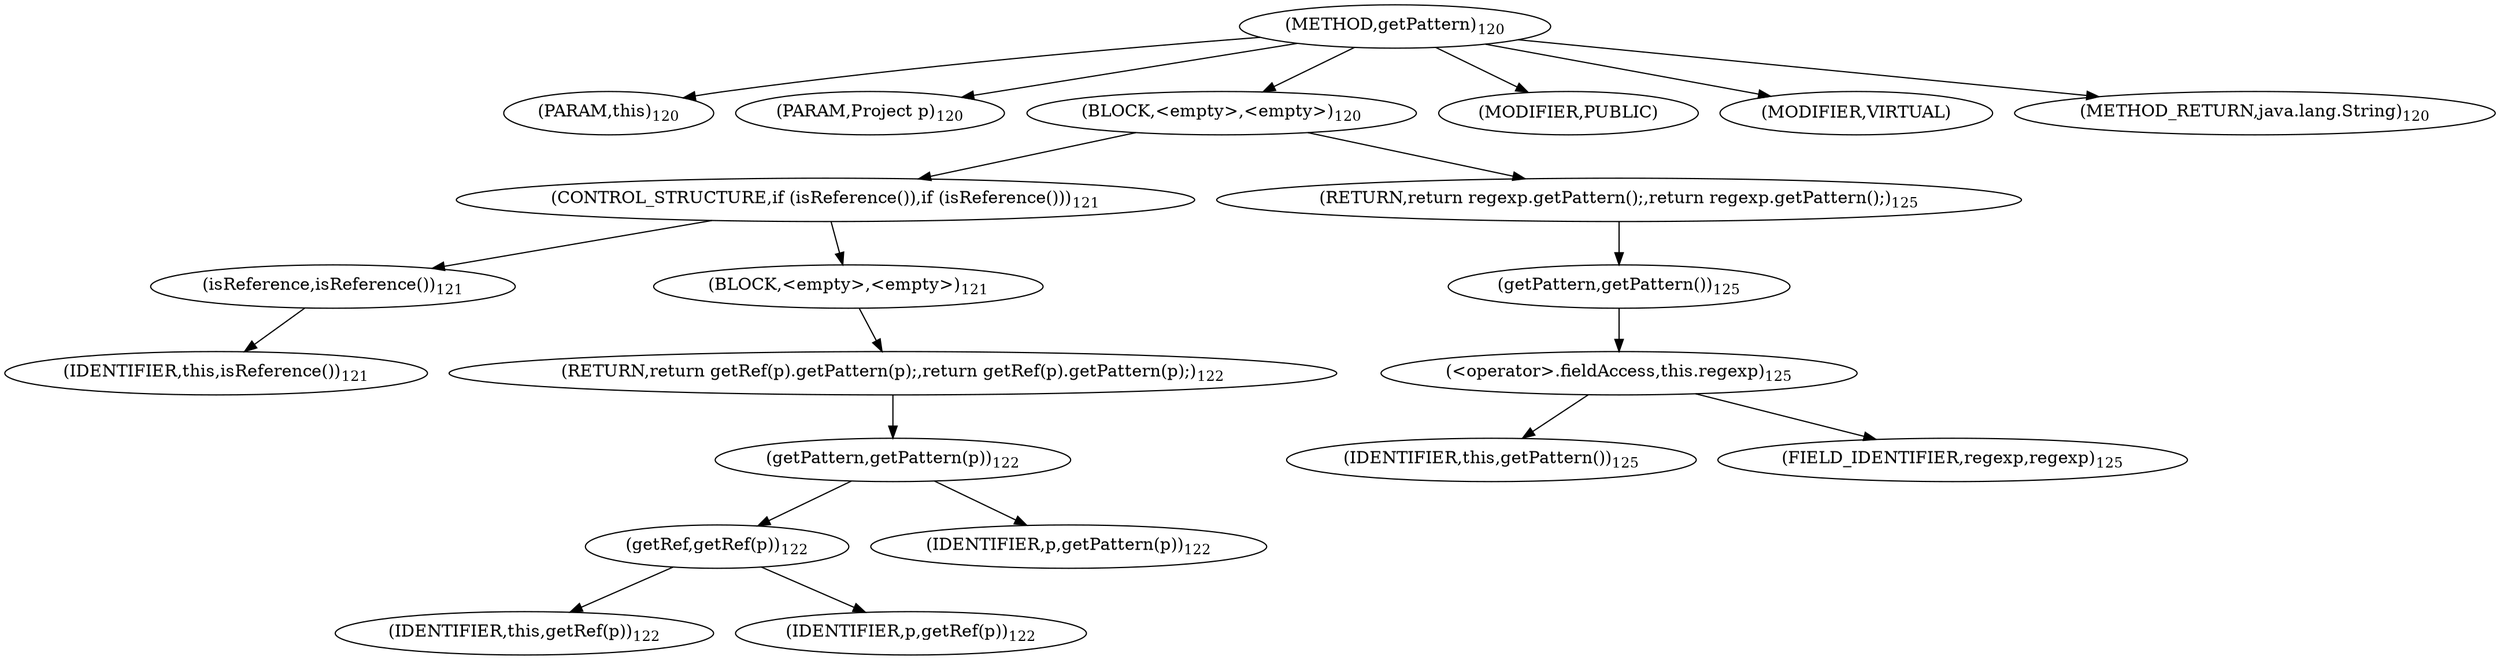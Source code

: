 digraph "getPattern" {  
"56" [label = <(METHOD,getPattern)<SUB>120</SUB>> ]
"10" [label = <(PARAM,this)<SUB>120</SUB>> ]
"57" [label = <(PARAM,Project p)<SUB>120</SUB>> ]
"58" [label = <(BLOCK,&lt;empty&gt;,&lt;empty&gt;)<SUB>120</SUB>> ]
"59" [label = <(CONTROL_STRUCTURE,if (isReference()),if (isReference()))<SUB>121</SUB>> ]
"60" [label = <(isReference,isReference())<SUB>121</SUB>> ]
"9" [label = <(IDENTIFIER,this,isReference())<SUB>121</SUB>> ]
"61" [label = <(BLOCK,&lt;empty&gt;,&lt;empty&gt;)<SUB>121</SUB>> ]
"62" [label = <(RETURN,return getRef(p).getPattern(p);,return getRef(p).getPattern(p);)<SUB>122</SUB>> ]
"63" [label = <(getPattern,getPattern(p))<SUB>122</SUB>> ]
"64" [label = <(getRef,getRef(p))<SUB>122</SUB>> ]
"11" [label = <(IDENTIFIER,this,getRef(p))<SUB>122</SUB>> ]
"65" [label = <(IDENTIFIER,p,getRef(p))<SUB>122</SUB>> ]
"66" [label = <(IDENTIFIER,p,getPattern(p))<SUB>122</SUB>> ]
"67" [label = <(RETURN,return regexp.getPattern();,return regexp.getPattern();)<SUB>125</SUB>> ]
"68" [label = <(getPattern,getPattern())<SUB>125</SUB>> ]
"69" [label = <(&lt;operator&gt;.fieldAccess,this.regexp)<SUB>125</SUB>> ]
"70" [label = <(IDENTIFIER,this,getPattern())<SUB>125</SUB>> ]
"71" [label = <(FIELD_IDENTIFIER,regexp,regexp)<SUB>125</SUB>> ]
"72" [label = <(MODIFIER,PUBLIC)> ]
"73" [label = <(MODIFIER,VIRTUAL)> ]
"74" [label = <(METHOD_RETURN,java.lang.String)<SUB>120</SUB>> ]
  "56" -> "10" 
  "56" -> "57" 
  "56" -> "58" 
  "56" -> "72" 
  "56" -> "73" 
  "56" -> "74" 
  "58" -> "59" 
  "58" -> "67" 
  "59" -> "60" 
  "59" -> "61" 
  "60" -> "9" 
  "61" -> "62" 
  "62" -> "63" 
  "63" -> "64" 
  "63" -> "66" 
  "64" -> "11" 
  "64" -> "65" 
  "67" -> "68" 
  "68" -> "69" 
  "69" -> "70" 
  "69" -> "71" 
}
